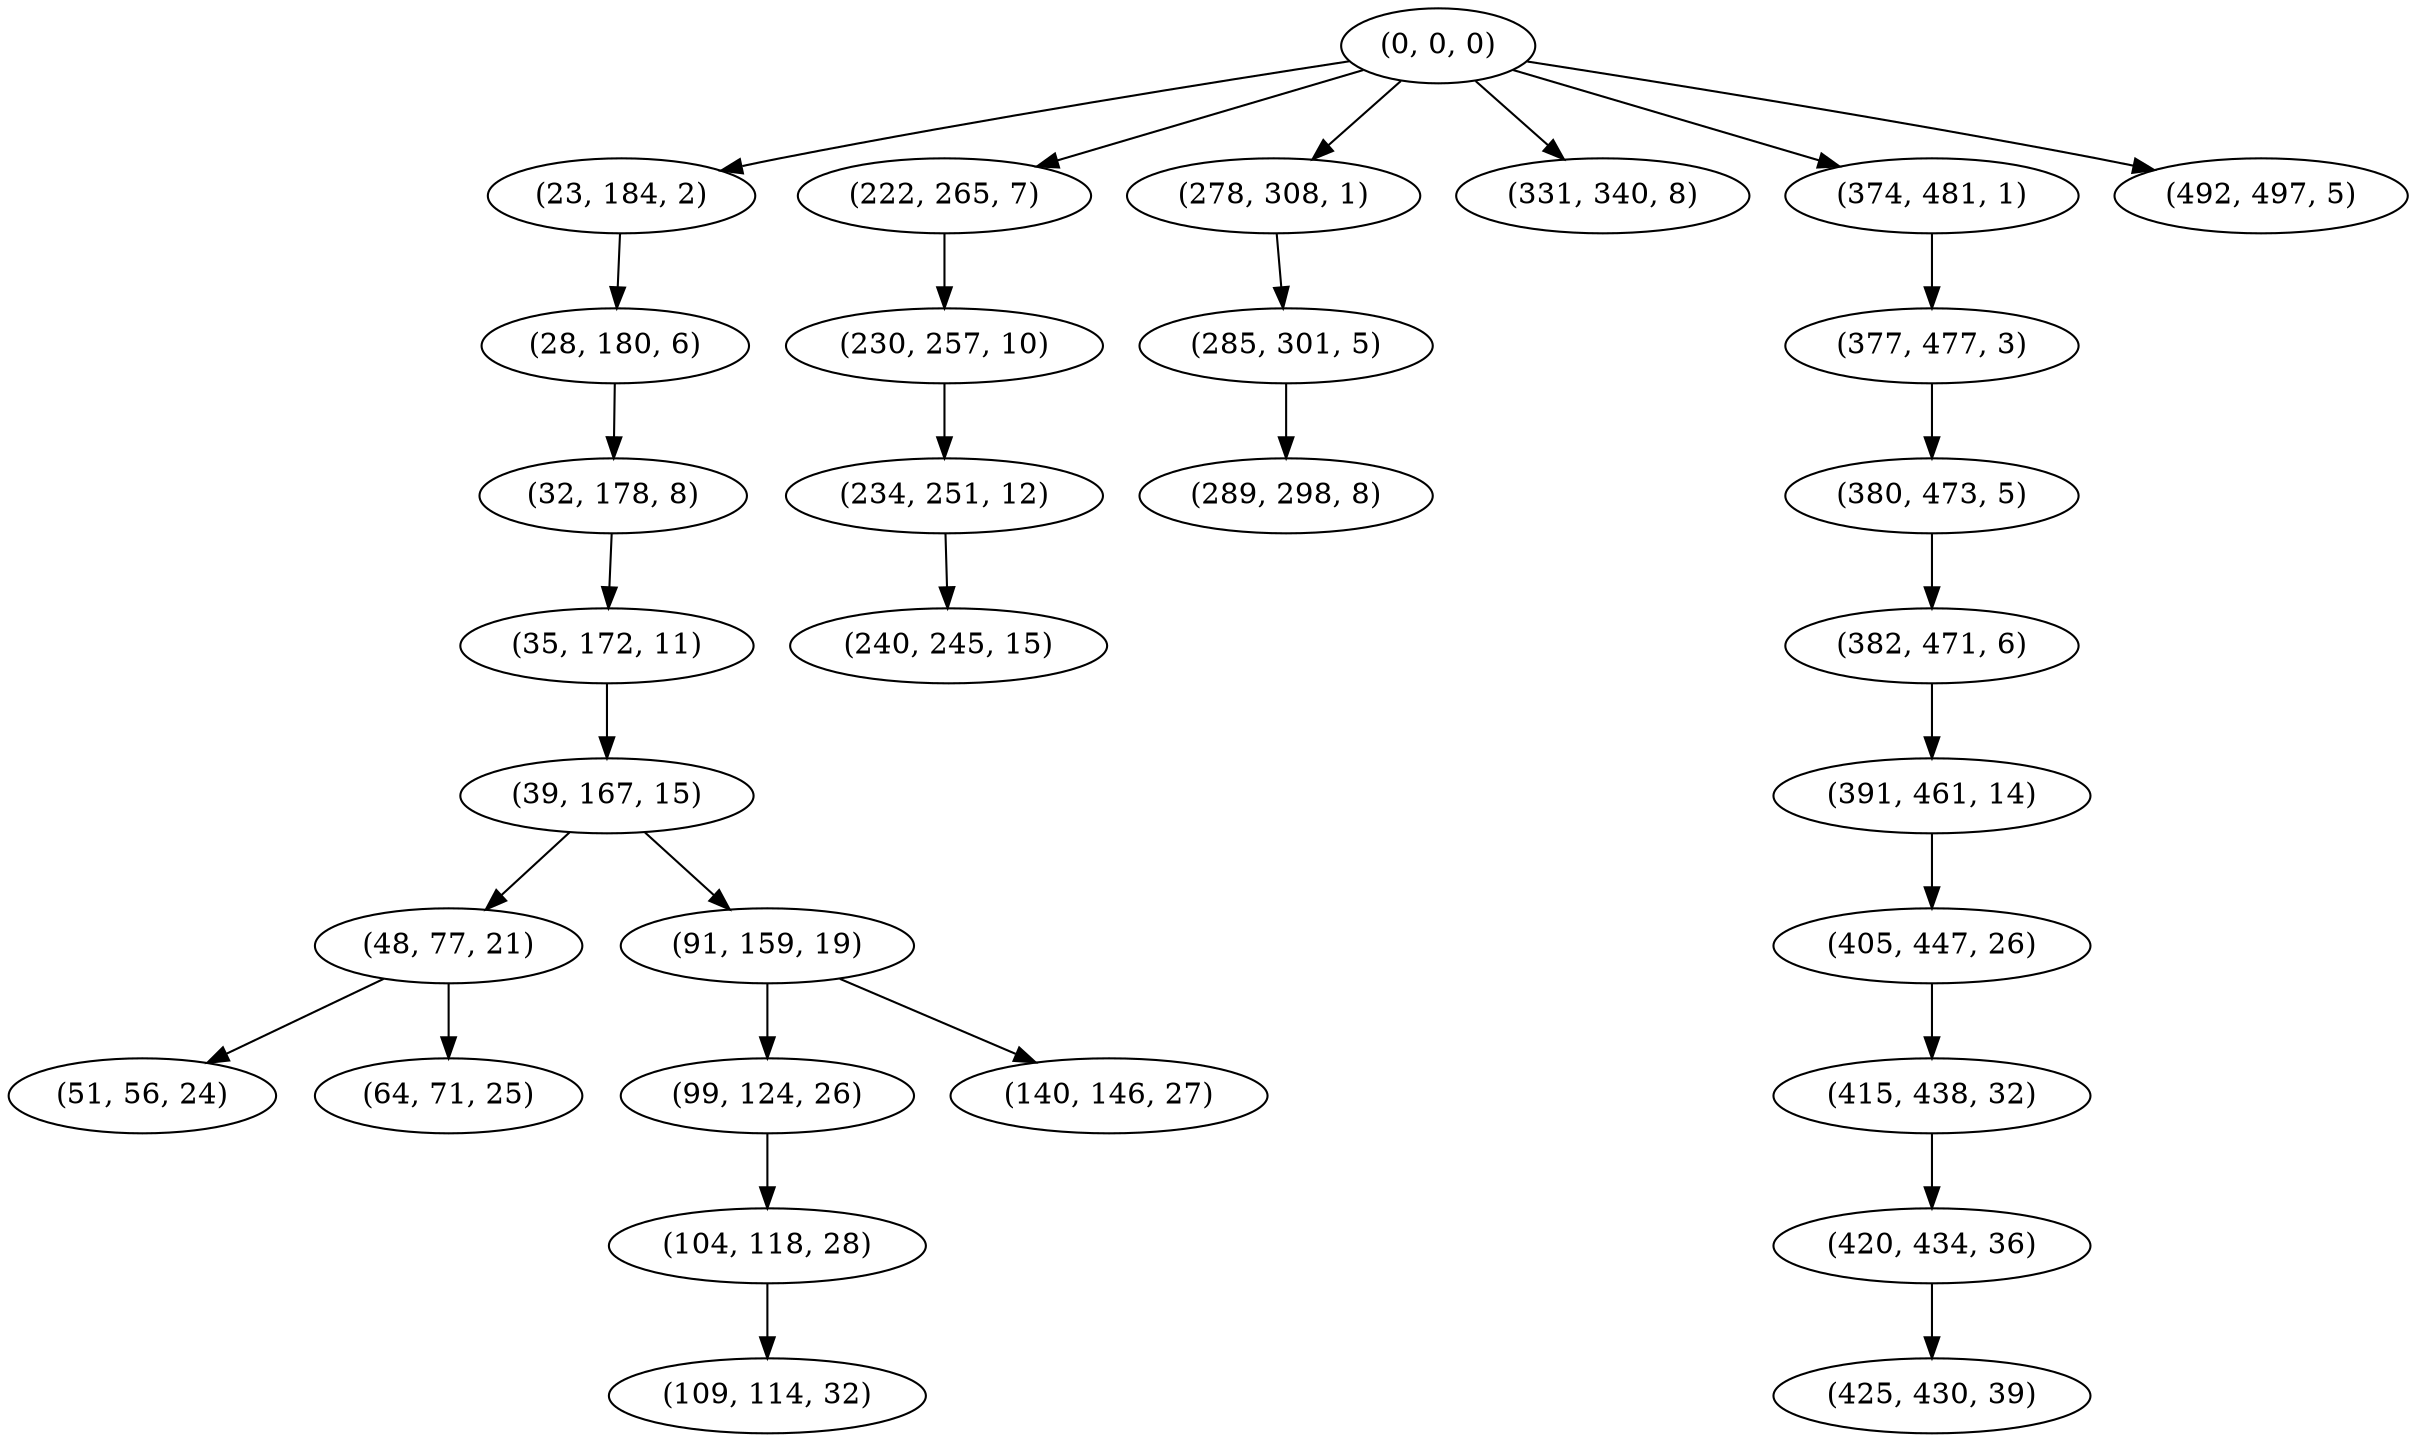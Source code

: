 digraph tree {
    "(0, 0, 0)";
    "(23, 184, 2)";
    "(28, 180, 6)";
    "(32, 178, 8)";
    "(35, 172, 11)";
    "(39, 167, 15)";
    "(48, 77, 21)";
    "(51, 56, 24)";
    "(64, 71, 25)";
    "(91, 159, 19)";
    "(99, 124, 26)";
    "(104, 118, 28)";
    "(109, 114, 32)";
    "(140, 146, 27)";
    "(222, 265, 7)";
    "(230, 257, 10)";
    "(234, 251, 12)";
    "(240, 245, 15)";
    "(278, 308, 1)";
    "(285, 301, 5)";
    "(289, 298, 8)";
    "(331, 340, 8)";
    "(374, 481, 1)";
    "(377, 477, 3)";
    "(380, 473, 5)";
    "(382, 471, 6)";
    "(391, 461, 14)";
    "(405, 447, 26)";
    "(415, 438, 32)";
    "(420, 434, 36)";
    "(425, 430, 39)";
    "(492, 497, 5)";
    "(0, 0, 0)" -> "(23, 184, 2)";
    "(0, 0, 0)" -> "(222, 265, 7)";
    "(0, 0, 0)" -> "(278, 308, 1)";
    "(0, 0, 0)" -> "(331, 340, 8)";
    "(0, 0, 0)" -> "(374, 481, 1)";
    "(0, 0, 0)" -> "(492, 497, 5)";
    "(23, 184, 2)" -> "(28, 180, 6)";
    "(28, 180, 6)" -> "(32, 178, 8)";
    "(32, 178, 8)" -> "(35, 172, 11)";
    "(35, 172, 11)" -> "(39, 167, 15)";
    "(39, 167, 15)" -> "(48, 77, 21)";
    "(39, 167, 15)" -> "(91, 159, 19)";
    "(48, 77, 21)" -> "(51, 56, 24)";
    "(48, 77, 21)" -> "(64, 71, 25)";
    "(91, 159, 19)" -> "(99, 124, 26)";
    "(91, 159, 19)" -> "(140, 146, 27)";
    "(99, 124, 26)" -> "(104, 118, 28)";
    "(104, 118, 28)" -> "(109, 114, 32)";
    "(222, 265, 7)" -> "(230, 257, 10)";
    "(230, 257, 10)" -> "(234, 251, 12)";
    "(234, 251, 12)" -> "(240, 245, 15)";
    "(278, 308, 1)" -> "(285, 301, 5)";
    "(285, 301, 5)" -> "(289, 298, 8)";
    "(374, 481, 1)" -> "(377, 477, 3)";
    "(377, 477, 3)" -> "(380, 473, 5)";
    "(380, 473, 5)" -> "(382, 471, 6)";
    "(382, 471, 6)" -> "(391, 461, 14)";
    "(391, 461, 14)" -> "(405, 447, 26)";
    "(405, 447, 26)" -> "(415, 438, 32)";
    "(415, 438, 32)" -> "(420, 434, 36)";
    "(420, 434, 36)" -> "(425, 430, 39)";
}
